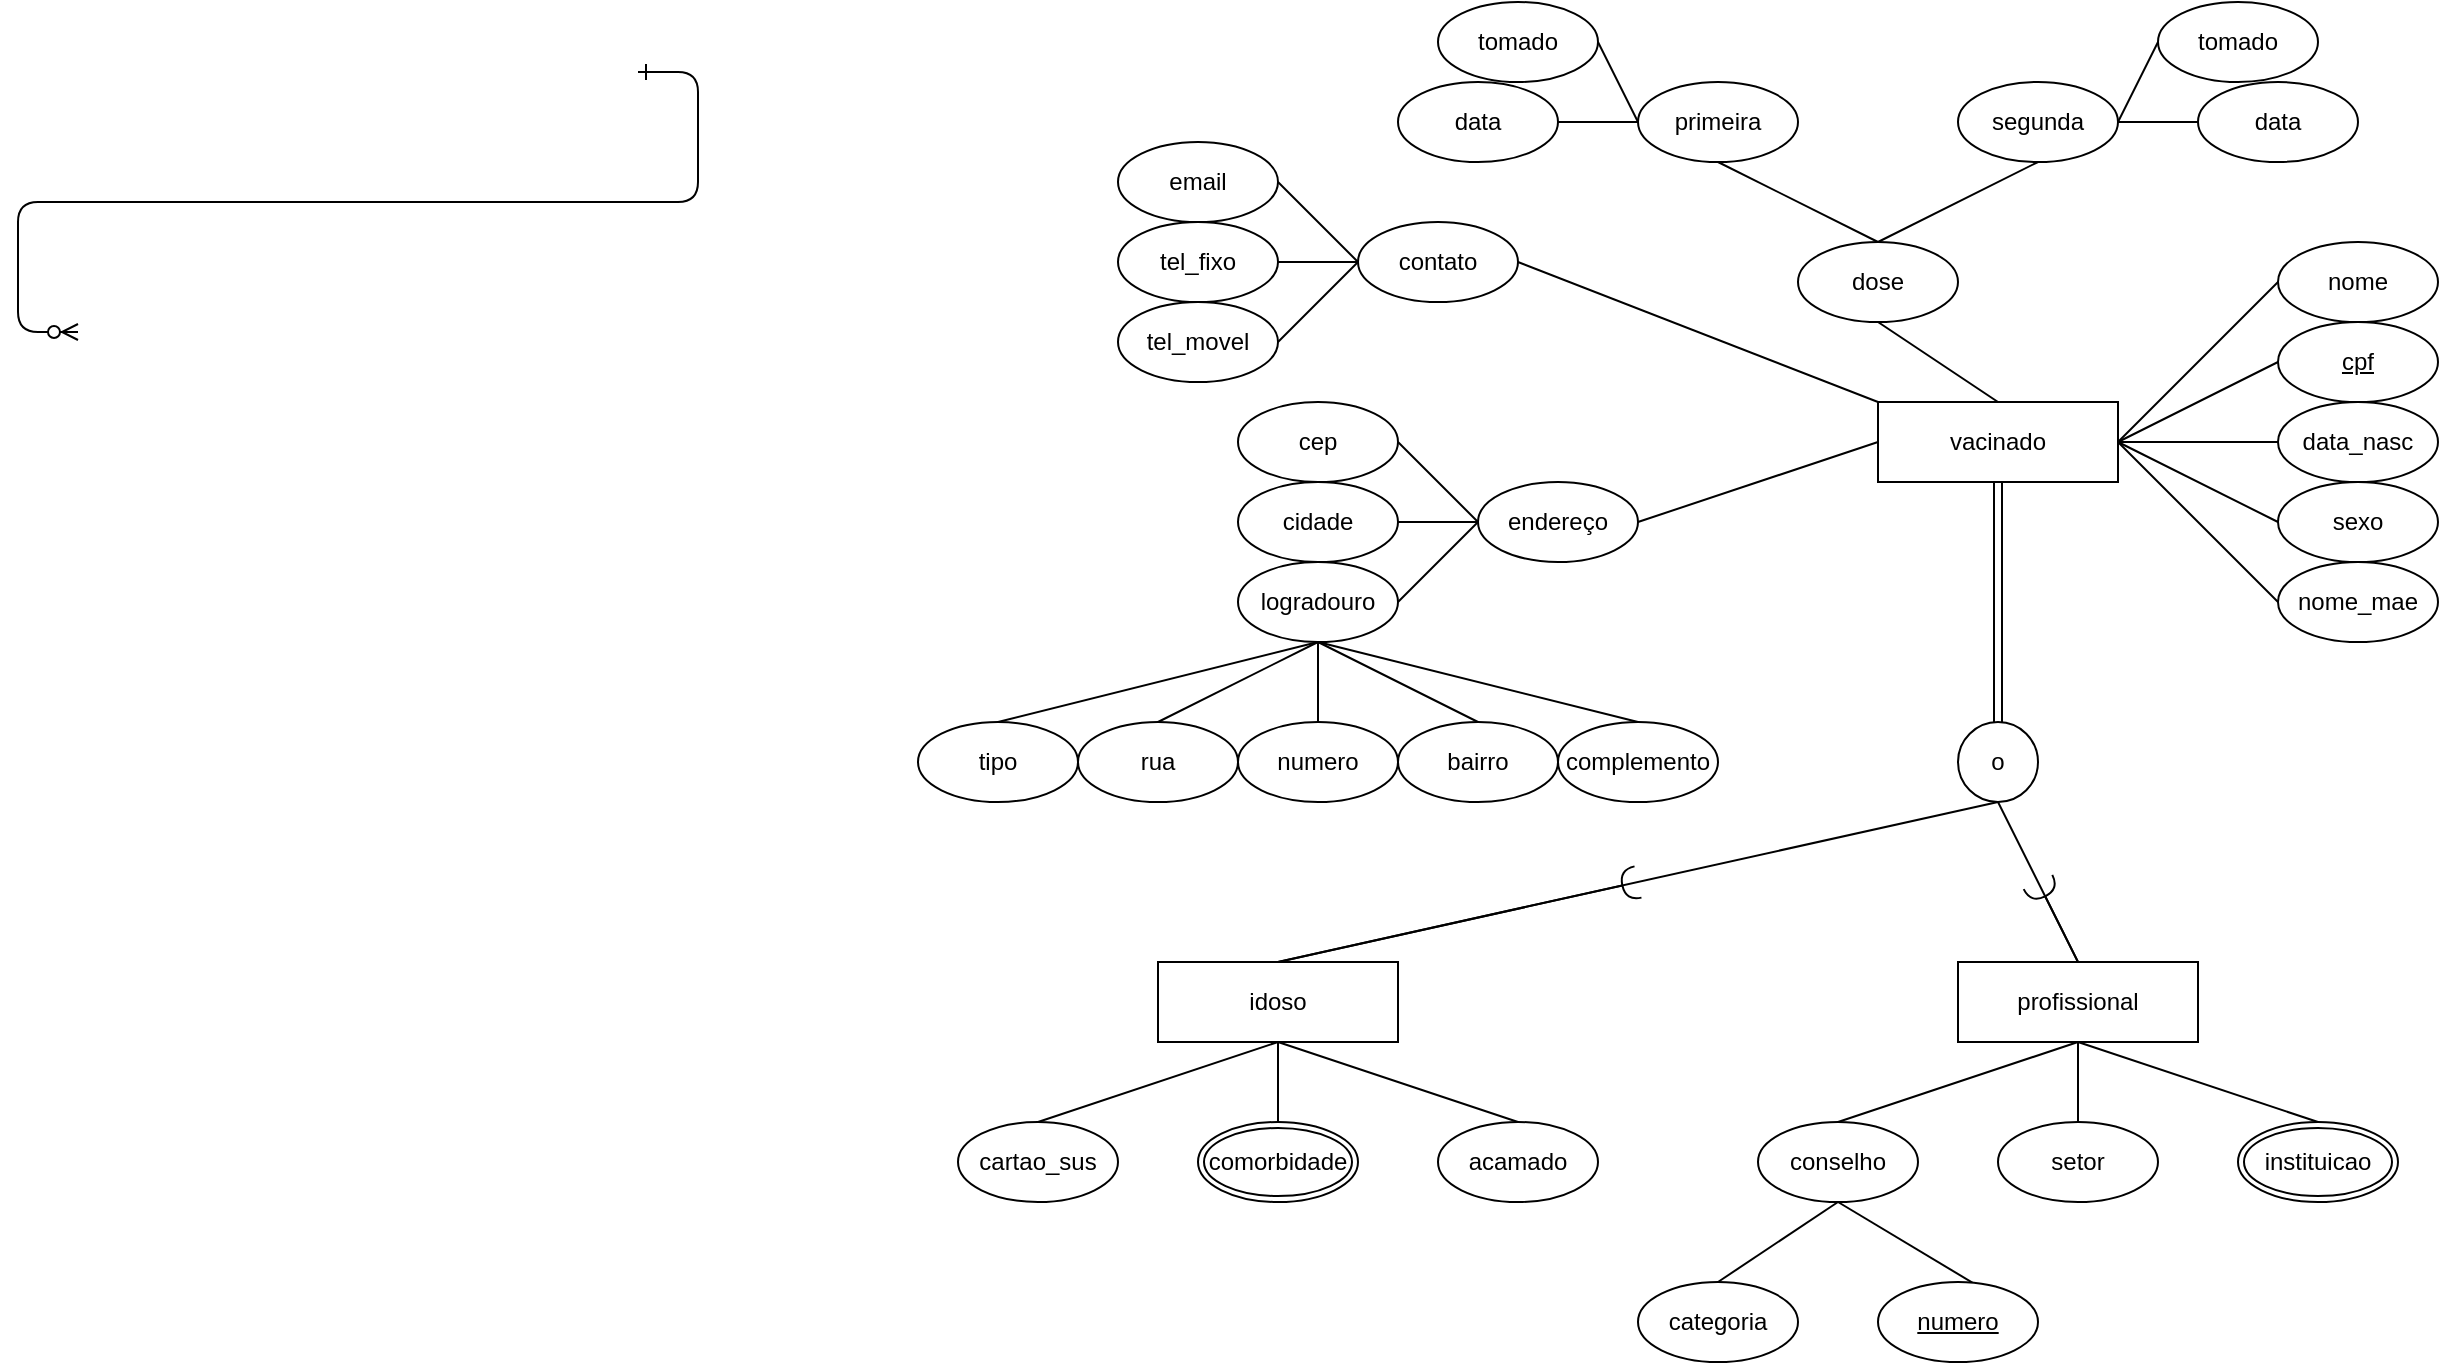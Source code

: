 <mxfile version="14.4.5" type="github">
  <diagram id="R2lEEEUBdFMjLlhIrx00" name="Page-1">
    <mxGraphModel dx="886" dy="912" grid="1" gridSize="10" guides="1" tooltips="1" connect="1" arrows="1" fold="1" page="1" pageScale="1" pageWidth="850" pageHeight="1100" math="0" shadow="0" extFonts="Permanent Marker^https://fonts.googleapis.com/css?family=Permanent+Marker">
      <root>
        <mxCell id="0" />
        <mxCell id="1" parent="0" />
        <mxCell id="C-vyLk0tnHw3VtMMgP7b-12" value="" style="edgeStyle=entityRelationEdgeStyle;endArrow=ERzeroToMany;startArrow=ERone;endFill=1;startFill=0;" parent="1" target="C-vyLk0tnHw3VtMMgP7b-17" edge="1">
          <mxGeometry width="100" height="100" relative="1" as="geometry">
            <mxPoint x="740" y="75" as="sourcePoint" />
            <mxPoint x="460" y="205" as="targetPoint" />
          </mxGeometry>
        </mxCell>
        <mxCell id="0mzesN_WcEqe4faNA7i8-20" style="edgeStyle=none;rounded=0;orthogonalLoop=1;jettySize=auto;html=1;exitX=1;exitY=0.5;exitDx=0;exitDy=0;entryX=0;entryY=0.5;entryDx=0;entryDy=0;endArrow=none;endFill=0;" edge="1" parent="1" source="0mzesN_WcEqe4faNA7i8-1" target="0mzesN_WcEqe4faNA7i8-2">
          <mxGeometry relative="1" as="geometry" />
        </mxCell>
        <mxCell id="0mzesN_WcEqe4faNA7i8-21" style="edgeStyle=none;rounded=0;orthogonalLoop=1;jettySize=auto;html=1;exitX=1;exitY=0.5;exitDx=0;exitDy=0;entryX=0;entryY=0.5;entryDx=0;entryDy=0;endArrow=none;endFill=0;" edge="1" parent="1" source="0mzesN_WcEqe4faNA7i8-1" target="0mzesN_WcEqe4faNA7i8-3">
          <mxGeometry relative="1" as="geometry" />
        </mxCell>
        <mxCell id="0mzesN_WcEqe4faNA7i8-22" style="edgeStyle=none;rounded=0;orthogonalLoop=1;jettySize=auto;html=1;exitX=1;exitY=0.5;exitDx=0;exitDy=0;entryX=0;entryY=0.5;entryDx=0;entryDy=0;endArrow=none;endFill=0;" edge="1" parent="1" source="0mzesN_WcEqe4faNA7i8-1" target="0mzesN_WcEqe4faNA7i8-4">
          <mxGeometry relative="1" as="geometry" />
        </mxCell>
        <mxCell id="0mzesN_WcEqe4faNA7i8-23" style="edgeStyle=none;rounded=0;orthogonalLoop=1;jettySize=auto;html=1;exitX=1;exitY=0.5;exitDx=0;exitDy=0;entryX=0;entryY=0.5;entryDx=0;entryDy=0;endArrow=none;endFill=0;" edge="1" parent="1" source="0mzesN_WcEqe4faNA7i8-1" target="0mzesN_WcEqe4faNA7i8-5">
          <mxGeometry relative="1" as="geometry" />
        </mxCell>
        <mxCell id="0mzesN_WcEqe4faNA7i8-24" style="edgeStyle=none;rounded=0;orthogonalLoop=1;jettySize=auto;html=1;exitX=1;exitY=0.5;exitDx=0;exitDy=0;entryX=0;entryY=0.5;entryDx=0;entryDy=0;endArrow=none;endFill=0;" edge="1" parent="1" source="0mzesN_WcEqe4faNA7i8-1" target="0mzesN_WcEqe4faNA7i8-6">
          <mxGeometry relative="1" as="geometry" />
        </mxCell>
        <mxCell id="0mzesN_WcEqe4faNA7i8-43" style="edgeStyle=none;rounded=0;orthogonalLoop=1;jettySize=auto;html=1;exitX=0;exitY=0;exitDx=0;exitDy=0;entryX=1;entryY=0.5;entryDx=0;entryDy=0;endArrow=none;endFill=0;" edge="1" parent="1" source="0mzesN_WcEqe4faNA7i8-1" target="0mzesN_WcEqe4faNA7i8-7">
          <mxGeometry relative="1" as="geometry" />
        </mxCell>
        <mxCell id="0mzesN_WcEqe4faNA7i8-44" style="edgeStyle=none;rounded=0;orthogonalLoop=1;jettySize=auto;html=1;exitX=0.5;exitY=0;exitDx=0;exitDy=0;entryX=0.5;entryY=1;entryDx=0;entryDy=0;endArrow=none;endFill=0;" edge="1" parent="1" source="0mzesN_WcEqe4faNA7i8-1" target="0mzesN_WcEqe4faNA7i8-8">
          <mxGeometry relative="1" as="geometry" />
        </mxCell>
        <mxCell id="0mzesN_WcEqe4faNA7i8-60" style="edgeStyle=none;rounded=0;orthogonalLoop=1;jettySize=auto;html=1;exitX=0;exitY=0.5;exitDx=0;exitDy=0;entryX=1;entryY=0.5;entryDx=0;entryDy=0;endArrow=none;endFill=0;" edge="1" parent="1" source="0mzesN_WcEqe4faNA7i8-1" target="0mzesN_WcEqe4faNA7i8-9">
          <mxGeometry relative="1" as="geometry" />
        </mxCell>
        <mxCell id="0mzesN_WcEqe4faNA7i8-64" style="edgeStyle=none;rounded=0;orthogonalLoop=1;jettySize=auto;html=1;exitX=0.5;exitY=1;exitDx=0;exitDy=0;entryX=0.5;entryY=0;entryDx=0;entryDy=0;shape=link;" edge="1" parent="1" source="0mzesN_WcEqe4faNA7i8-1" target="0mzesN_WcEqe4faNA7i8-63">
          <mxGeometry relative="1" as="geometry" />
        </mxCell>
        <mxCell id="0mzesN_WcEqe4faNA7i8-1" value="vacinado" style="rounded=0;whiteSpace=wrap;html=1;" vertex="1" parent="1">
          <mxGeometry x="1360" y="240" width="120" height="40" as="geometry" />
        </mxCell>
        <mxCell id="0mzesN_WcEqe4faNA7i8-2" value="nome" style="ellipse;whiteSpace=wrap;html=1;" vertex="1" parent="1">
          <mxGeometry x="1560" y="160" width="80" height="40" as="geometry" />
        </mxCell>
        <mxCell id="0mzesN_WcEqe4faNA7i8-3" value="&lt;u&gt;cpf&lt;/u&gt;" style="ellipse;whiteSpace=wrap;html=1;" vertex="1" parent="1">
          <mxGeometry x="1560" y="200" width="80" height="40" as="geometry" />
        </mxCell>
        <mxCell id="0mzesN_WcEqe4faNA7i8-4" value="&lt;div&gt;data_nasc&lt;/div&gt;" style="ellipse;whiteSpace=wrap;html=1;" vertex="1" parent="1">
          <mxGeometry x="1560" y="240" width="80" height="40" as="geometry" />
        </mxCell>
        <mxCell id="0mzesN_WcEqe4faNA7i8-5" value="sexo" style="ellipse;whiteSpace=wrap;html=1;" vertex="1" parent="1">
          <mxGeometry x="1560" y="280" width="80" height="40" as="geometry" />
        </mxCell>
        <mxCell id="0mzesN_WcEqe4faNA7i8-6" value="&lt;div&gt;nome_mae&lt;/div&gt;" style="ellipse;whiteSpace=wrap;html=1;" vertex="1" parent="1">
          <mxGeometry x="1560" y="320" width="80" height="40" as="geometry" />
        </mxCell>
        <mxCell id="0mzesN_WcEqe4faNA7i8-16" style="rounded=0;orthogonalLoop=1;jettySize=auto;html=1;exitX=0;exitY=0.5;exitDx=0;exitDy=0;entryX=1;entryY=0.5;entryDx=0;entryDy=0;endArrow=none;endFill=0;" edge="1" parent="1" source="0mzesN_WcEqe4faNA7i8-7" target="0mzesN_WcEqe4faNA7i8-10">
          <mxGeometry relative="1" as="geometry" />
        </mxCell>
        <mxCell id="0mzesN_WcEqe4faNA7i8-17" style="edgeStyle=none;rounded=0;orthogonalLoop=1;jettySize=auto;html=1;exitX=0;exitY=0.5;exitDx=0;exitDy=0;entryX=1;entryY=0.5;entryDx=0;entryDy=0;endArrow=none;endFill=0;" edge="1" parent="1" source="0mzesN_WcEqe4faNA7i8-7" target="0mzesN_WcEqe4faNA7i8-11">
          <mxGeometry relative="1" as="geometry" />
        </mxCell>
        <mxCell id="0mzesN_WcEqe4faNA7i8-18" style="edgeStyle=none;rounded=0;orthogonalLoop=1;jettySize=auto;html=1;exitX=0;exitY=0.5;exitDx=0;exitDy=0;entryX=1;entryY=0.5;entryDx=0;entryDy=0;endArrow=none;endFill=0;" edge="1" parent="1" source="0mzesN_WcEqe4faNA7i8-7" target="0mzesN_WcEqe4faNA7i8-12">
          <mxGeometry relative="1" as="geometry" />
        </mxCell>
        <mxCell id="0mzesN_WcEqe4faNA7i8-7" value="contato" style="ellipse;whiteSpace=wrap;html=1;" vertex="1" parent="1">
          <mxGeometry x="1100" y="150" width="80" height="40" as="geometry" />
        </mxCell>
        <mxCell id="0mzesN_WcEqe4faNA7i8-48" style="edgeStyle=none;rounded=0;orthogonalLoop=1;jettySize=auto;html=1;exitX=0.5;exitY=0;exitDx=0;exitDy=0;entryX=0.5;entryY=1;entryDx=0;entryDy=0;endArrow=none;endFill=0;" edge="1" parent="1" source="0mzesN_WcEqe4faNA7i8-8" target="0mzesN_WcEqe4faNA7i8-46">
          <mxGeometry relative="1" as="geometry" />
        </mxCell>
        <mxCell id="0mzesN_WcEqe4faNA7i8-49" style="edgeStyle=none;rounded=0;orthogonalLoop=1;jettySize=auto;html=1;exitX=0.5;exitY=0;exitDx=0;exitDy=0;entryX=0.5;entryY=1;entryDx=0;entryDy=0;endArrow=none;endFill=0;" edge="1" parent="1" source="0mzesN_WcEqe4faNA7i8-8" target="0mzesN_WcEqe4faNA7i8-47">
          <mxGeometry relative="1" as="geometry" />
        </mxCell>
        <mxCell id="0mzesN_WcEqe4faNA7i8-8" value="dose" style="ellipse;whiteSpace=wrap;html=1;" vertex="1" parent="1">
          <mxGeometry x="1320" y="160" width="80" height="40" as="geometry" />
        </mxCell>
        <mxCell id="0mzesN_WcEqe4faNA7i8-40" style="edgeStyle=none;rounded=0;orthogonalLoop=1;jettySize=auto;html=1;entryX=1;entryY=0.5;entryDx=0;entryDy=0;exitX=0;exitY=0.5;exitDx=0;exitDy=0;endArrow=none;endFill=0;" edge="1" parent="1" source="0mzesN_WcEqe4faNA7i8-9" target="0mzesN_WcEqe4faNA7i8-26">
          <mxGeometry relative="1" as="geometry">
            <mxPoint x="1140" y="300" as="sourcePoint" />
          </mxGeometry>
        </mxCell>
        <mxCell id="0mzesN_WcEqe4faNA7i8-41" style="edgeStyle=none;rounded=0;orthogonalLoop=1;jettySize=auto;html=1;exitX=0;exitY=0.5;exitDx=0;exitDy=0;entryX=1;entryY=0.5;entryDx=0;entryDy=0;endArrow=none;endFill=0;" edge="1" parent="1" source="0mzesN_WcEqe4faNA7i8-9" target="0mzesN_WcEqe4faNA7i8-27">
          <mxGeometry relative="1" as="geometry" />
        </mxCell>
        <mxCell id="0mzesN_WcEqe4faNA7i8-42" style="edgeStyle=none;rounded=0;orthogonalLoop=1;jettySize=auto;html=1;exitX=0;exitY=0.5;exitDx=0;exitDy=0;entryX=1;entryY=0.5;entryDx=0;entryDy=0;endArrow=none;endFill=0;" edge="1" parent="1" source="0mzesN_WcEqe4faNA7i8-9" target="0mzesN_WcEqe4faNA7i8-29">
          <mxGeometry relative="1" as="geometry" />
        </mxCell>
        <mxCell id="0mzesN_WcEqe4faNA7i8-9" value="endereço" style="ellipse;whiteSpace=wrap;html=1;" vertex="1" parent="1">
          <mxGeometry x="1160" y="280" width="80" height="40" as="geometry" />
        </mxCell>
        <mxCell id="0mzesN_WcEqe4faNA7i8-10" value="tel_fixo" style="ellipse;whiteSpace=wrap;html=1;" vertex="1" parent="1">
          <mxGeometry x="980" y="150" width="80" height="40" as="geometry" />
        </mxCell>
        <mxCell id="0mzesN_WcEqe4faNA7i8-11" value="email" style="ellipse;whiteSpace=wrap;html=1;" vertex="1" parent="1">
          <mxGeometry x="980" y="110" width="80" height="40" as="geometry" />
        </mxCell>
        <mxCell id="0mzesN_WcEqe4faNA7i8-12" value="tel_movel" style="ellipse;whiteSpace=wrap;html=1;" vertex="1" parent="1">
          <mxGeometry x="980" y="190" width="80" height="40" as="geometry" />
        </mxCell>
        <mxCell id="0mzesN_WcEqe4faNA7i8-26" value="cep" style="ellipse;whiteSpace=wrap;html=1;" vertex="1" parent="1">
          <mxGeometry x="1040" y="240" width="80" height="40" as="geometry" />
        </mxCell>
        <mxCell id="0mzesN_WcEqe4faNA7i8-27" value="cidade" style="ellipse;whiteSpace=wrap;html=1;" vertex="1" parent="1">
          <mxGeometry x="1040" y="280" width="80" height="40" as="geometry" />
        </mxCell>
        <mxCell id="0mzesN_WcEqe4faNA7i8-35" style="edgeStyle=none;rounded=0;orthogonalLoop=1;jettySize=auto;html=1;exitX=0.5;exitY=1;exitDx=0;exitDy=0;entryX=0.5;entryY=0;entryDx=0;entryDy=0;endArrow=none;endFill=0;" edge="1" parent="1" source="0mzesN_WcEqe4faNA7i8-29" target="0mzesN_WcEqe4faNA7i8-32">
          <mxGeometry relative="1" as="geometry" />
        </mxCell>
        <mxCell id="0mzesN_WcEqe4faNA7i8-36" style="edgeStyle=none;rounded=0;orthogonalLoop=1;jettySize=auto;html=1;exitX=0.5;exitY=1;exitDx=0;exitDy=0;entryX=0.5;entryY=0;entryDx=0;entryDy=0;endArrow=none;endFill=0;" edge="1" parent="1" source="0mzesN_WcEqe4faNA7i8-29" target="0mzesN_WcEqe4faNA7i8-30">
          <mxGeometry relative="1" as="geometry" />
        </mxCell>
        <mxCell id="0mzesN_WcEqe4faNA7i8-37" style="edgeStyle=none;rounded=0;orthogonalLoop=1;jettySize=auto;html=1;exitX=0.5;exitY=1;exitDx=0;exitDy=0;entryX=0.5;entryY=0;entryDx=0;entryDy=0;endArrow=none;endFill=0;" edge="1" parent="1" source="0mzesN_WcEqe4faNA7i8-29" target="0mzesN_WcEqe4faNA7i8-33">
          <mxGeometry relative="1" as="geometry" />
        </mxCell>
        <mxCell id="0mzesN_WcEqe4faNA7i8-38" style="edgeStyle=none;rounded=0;orthogonalLoop=1;jettySize=auto;html=1;exitX=0.5;exitY=1;exitDx=0;exitDy=0;entryX=0.5;entryY=0;entryDx=0;entryDy=0;endArrow=none;endFill=0;" edge="1" parent="1" source="0mzesN_WcEqe4faNA7i8-29" target="0mzesN_WcEqe4faNA7i8-31">
          <mxGeometry relative="1" as="geometry" />
        </mxCell>
        <mxCell id="0mzesN_WcEqe4faNA7i8-39" style="edgeStyle=none;rounded=0;orthogonalLoop=1;jettySize=auto;html=1;exitX=0.5;exitY=1;exitDx=0;exitDy=0;entryX=0.5;entryY=0;entryDx=0;entryDy=0;endArrow=none;endFill=0;" edge="1" parent="1" source="0mzesN_WcEqe4faNA7i8-29" target="0mzesN_WcEqe4faNA7i8-34">
          <mxGeometry relative="1" as="geometry" />
        </mxCell>
        <mxCell id="0mzesN_WcEqe4faNA7i8-29" value="logradouro" style="ellipse;whiteSpace=wrap;html=1;" vertex="1" parent="1">
          <mxGeometry x="1040" y="320" width="80" height="40" as="geometry" />
        </mxCell>
        <mxCell id="0mzesN_WcEqe4faNA7i8-30" value="rua" style="ellipse;whiteSpace=wrap;html=1;" vertex="1" parent="1">
          <mxGeometry x="960" y="400" width="80" height="40" as="geometry" />
        </mxCell>
        <mxCell id="0mzesN_WcEqe4faNA7i8-31" value="bairro" style="ellipse;whiteSpace=wrap;html=1;" vertex="1" parent="1">
          <mxGeometry x="1120" y="400" width="80" height="40" as="geometry" />
        </mxCell>
        <mxCell id="0mzesN_WcEqe4faNA7i8-32" value="tipo" style="ellipse;whiteSpace=wrap;html=1;" vertex="1" parent="1">
          <mxGeometry x="880" y="400" width="80" height="40" as="geometry" />
        </mxCell>
        <mxCell id="0mzesN_WcEqe4faNA7i8-33" value="numero" style="ellipse;whiteSpace=wrap;html=1;" vertex="1" parent="1">
          <mxGeometry x="1040" y="400" width="80" height="40" as="geometry" />
        </mxCell>
        <mxCell id="0mzesN_WcEqe4faNA7i8-34" value="complemento" style="ellipse;whiteSpace=wrap;html=1;" vertex="1" parent="1">
          <mxGeometry x="1200" y="400" width="80" height="40" as="geometry" />
        </mxCell>
        <mxCell id="0mzesN_WcEqe4faNA7i8-54" style="edgeStyle=none;rounded=0;orthogonalLoop=1;jettySize=auto;html=1;exitX=0;exitY=0.5;exitDx=0;exitDy=0;entryX=1;entryY=0.5;entryDx=0;entryDy=0;endArrow=none;endFill=0;" edge="1" parent="1" source="0mzesN_WcEqe4faNA7i8-46" target="0mzesN_WcEqe4faNA7i8-50">
          <mxGeometry relative="1" as="geometry" />
        </mxCell>
        <mxCell id="0mzesN_WcEqe4faNA7i8-57" style="edgeStyle=none;rounded=0;orthogonalLoop=1;jettySize=auto;html=1;exitX=0;exitY=0.5;exitDx=0;exitDy=0;entryX=1;entryY=0.5;entryDx=0;entryDy=0;endArrow=none;endFill=0;" edge="1" parent="1" source="0mzesN_WcEqe4faNA7i8-46" target="0mzesN_WcEqe4faNA7i8-51">
          <mxGeometry relative="1" as="geometry" />
        </mxCell>
        <mxCell id="0mzesN_WcEqe4faNA7i8-46" value="primeira" style="ellipse;whiteSpace=wrap;html=1;" vertex="1" parent="1">
          <mxGeometry x="1240" y="80" width="80" height="40" as="geometry" />
        </mxCell>
        <mxCell id="0mzesN_WcEqe4faNA7i8-58" style="edgeStyle=none;rounded=0;orthogonalLoop=1;jettySize=auto;html=1;exitX=1;exitY=0.5;exitDx=0;exitDy=0;entryX=0;entryY=0.5;entryDx=0;entryDy=0;endArrow=none;endFill=0;" edge="1" parent="1" source="0mzesN_WcEqe4faNA7i8-47" target="0mzesN_WcEqe4faNA7i8-52">
          <mxGeometry relative="1" as="geometry" />
        </mxCell>
        <mxCell id="0mzesN_WcEqe4faNA7i8-59" style="edgeStyle=none;rounded=0;orthogonalLoop=1;jettySize=auto;html=1;exitX=1;exitY=0.5;exitDx=0;exitDy=0;entryX=0;entryY=0.5;entryDx=0;entryDy=0;endArrow=none;endFill=0;" edge="1" parent="1" source="0mzesN_WcEqe4faNA7i8-47" target="0mzesN_WcEqe4faNA7i8-53">
          <mxGeometry relative="1" as="geometry" />
        </mxCell>
        <mxCell id="0mzesN_WcEqe4faNA7i8-47" value="segunda" style="ellipse;whiteSpace=wrap;html=1;" vertex="1" parent="1">
          <mxGeometry x="1400" y="80" width="80" height="40" as="geometry" />
        </mxCell>
        <mxCell id="0mzesN_WcEqe4faNA7i8-50" value="data" style="ellipse;whiteSpace=wrap;html=1;" vertex="1" parent="1">
          <mxGeometry x="1120" y="80" width="80" height="40" as="geometry" />
        </mxCell>
        <mxCell id="0mzesN_WcEqe4faNA7i8-51" value="tomado" style="ellipse;whiteSpace=wrap;html=1;" vertex="1" parent="1">
          <mxGeometry x="1140" y="40" width="80" height="40" as="geometry" />
        </mxCell>
        <mxCell id="0mzesN_WcEqe4faNA7i8-52" value="tomado" style="ellipse;whiteSpace=wrap;html=1;" vertex="1" parent="1">
          <mxGeometry x="1500" y="40" width="80" height="40" as="geometry" />
        </mxCell>
        <mxCell id="0mzesN_WcEqe4faNA7i8-53" value="data" style="ellipse;whiteSpace=wrap;html=1;" vertex="1" parent="1">
          <mxGeometry x="1520" y="80" width="80" height="40" as="geometry" />
        </mxCell>
        <mxCell id="0mzesN_WcEqe4faNA7i8-73" style="edgeStyle=none;rounded=0;orthogonalLoop=1;jettySize=auto;html=1;exitX=0.5;exitY=1;exitDx=0;exitDy=0;startArrow=none;startFill=0;endArrow=none;endFill=0;entryX=0.5;entryY=0;entryDx=0;entryDy=0;" edge="1" parent="1" source="0mzesN_WcEqe4faNA7i8-63" target="0mzesN_WcEqe4faNA7i8-65">
          <mxGeometry relative="1" as="geometry">
            <mxPoint x="1540" y="520" as="targetPoint" />
          </mxGeometry>
        </mxCell>
        <mxCell id="0mzesN_WcEqe4faNA7i8-74" style="edgeStyle=none;rounded=0;orthogonalLoop=1;jettySize=auto;html=1;exitX=0.5;exitY=1;exitDx=0;exitDy=0;entryX=0.5;entryY=0;entryDx=0;entryDy=0;startArrow=none;startFill=0;endArrow=none;endFill=0;" edge="1" parent="1" source="0mzesN_WcEqe4faNA7i8-63" target="0mzesN_WcEqe4faNA7i8-66">
          <mxGeometry relative="1" as="geometry" />
        </mxCell>
        <mxCell id="0mzesN_WcEqe4faNA7i8-63" value="o" style="ellipse;whiteSpace=wrap;html=1;aspect=fixed;" vertex="1" parent="1">
          <mxGeometry x="1400" y="400" width="40" height="40" as="geometry" />
        </mxCell>
        <mxCell id="0mzesN_WcEqe4faNA7i8-77" style="edgeStyle=none;rounded=0;orthogonalLoop=1;jettySize=auto;html=1;exitX=0.5;exitY=0;exitDx=0;exitDy=0;startArrow=none;startFill=0;endArrow=halfCircle;endFill=0;" edge="1" parent="1" source="0mzesN_WcEqe4faNA7i8-65">
          <mxGeometry relative="1" as="geometry">
            <mxPoint x="1440" y="480" as="targetPoint" />
          </mxGeometry>
        </mxCell>
        <mxCell id="0mzesN_WcEqe4faNA7i8-87" style="edgeStyle=none;rounded=0;orthogonalLoop=1;jettySize=auto;html=1;exitX=0.5;exitY=1;exitDx=0;exitDy=0;entryX=0.5;entryY=0;entryDx=0;entryDy=0;startArrow=none;startFill=0;endArrow=none;endFill=0;" edge="1" parent="1" source="0mzesN_WcEqe4faNA7i8-65" target="0mzesN_WcEqe4faNA7i8-80">
          <mxGeometry relative="1" as="geometry" />
        </mxCell>
        <mxCell id="0mzesN_WcEqe4faNA7i8-88" style="edgeStyle=none;rounded=0;orthogonalLoop=1;jettySize=auto;html=1;exitX=0.5;exitY=1;exitDx=0;exitDy=0;entryX=0.5;entryY=0;entryDx=0;entryDy=0;startArrow=none;startFill=0;endArrow=none;endFill=0;" edge="1" parent="1" source="0mzesN_WcEqe4faNA7i8-65" target="0mzesN_WcEqe4faNA7i8-83">
          <mxGeometry relative="1" as="geometry" />
        </mxCell>
        <mxCell id="0mzesN_WcEqe4faNA7i8-103" style="edgeStyle=none;rounded=0;orthogonalLoop=1;jettySize=auto;html=1;exitX=0.5;exitY=1;exitDx=0;exitDy=0;entryX=0.5;entryY=0;entryDx=0;entryDy=0;startArrow=none;startFill=0;endArrow=none;endFill=0;" edge="1" parent="1" source="0mzesN_WcEqe4faNA7i8-65" target="0mzesN_WcEqe4faNA7i8-90">
          <mxGeometry relative="1" as="geometry" />
        </mxCell>
        <mxCell id="0mzesN_WcEqe4faNA7i8-65" value="profissional" style="rounded=0;whiteSpace=wrap;html=1;" vertex="1" parent="1">
          <mxGeometry x="1400" y="520" width="120" height="40" as="geometry" />
        </mxCell>
        <mxCell id="0mzesN_WcEqe4faNA7i8-78" style="edgeStyle=none;rounded=0;orthogonalLoop=1;jettySize=auto;html=1;exitX=0.5;exitY=0;exitDx=0;exitDy=0;startArrow=none;startFill=0;endArrow=halfCircle;endFill=0;" edge="1" parent="1" source="0mzesN_WcEqe4faNA7i8-66">
          <mxGeometry relative="1" as="geometry">
            <mxPoint x="1240" y="480" as="targetPoint" />
          </mxGeometry>
        </mxCell>
        <mxCell id="0mzesN_WcEqe4faNA7i8-99" style="edgeStyle=none;rounded=0;orthogonalLoop=1;jettySize=auto;html=1;exitX=0.5;exitY=1;exitDx=0;exitDy=0;entryX=0.5;entryY=0;entryDx=0;entryDy=0;startArrow=none;startFill=0;endArrow=none;endFill=0;" edge="1" parent="1" source="0mzesN_WcEqe4faNA7i8-66" target="0mzesN_WcEqe4faNA7i8-95">
          <mxGeometry relative="1" as="geometry" />
        </mxCell>
        <mxCell id="0mzesN_WcEqe4faNA7i8-100" style="edgeStyle=none;rounded=0;orthogonalLoop=1;jettySize=auto;html=1;exitX=0.5;exitY=1;exitDx=0;exitDy=0;entryX=0.5;entryY=0;entryDx=0;entryDy=0;startArrow=none;startFill=0;endArrow=none;endFill=0;" edge="1" parent="1" source="0mzesN_WcEqe4faNA7i8-66" target="0mzesN_WcEqe4faNA7i8-98">
          <mxGeometry relative="1" as="geometry" />
        </mxCell>
        <mxCell id="0mzesN_WcEqe4faNA7i8-101" style="edgeStyle=none;rounded=0;orthogonalLoop=1;jettySize=auto;html=1;exitX=0.5;exitY=1;exitDx=0;exitDy=0;entryX=0.5;entryY=0;entryDx=0;entryDy=0;startArrow=none;startFill=0;endArrow=none;endFill=0;" edge="1" parent="1" source="0mzesN_WcEqe4faNA7i8-66" target="0mzesN_WcEqe4faNA7i8-97">
          <mxGeometry relative="1" as="geometry" />
        </mxCell>
        <mxCell id="0mzesN_WcEqe4faNA7i8-66" value="idoso" style="rounded=0;whiteSpace=wrap;html=1;" vertex="1" parent="1">
          <mxGeometry x="1000" y="520" width="120" height="40" as="geometry" />
        </mxCell>
        <mxCell id="0mzesN_WcEqe4faNA7i8-86" style="edgeStyle=none;rounded=0;orthogonalLoop=1;jettySize=auto;html=1;exitX=0.5;exitY=1;exitDx=0;exitDy=0;entryX=0;entryY=0.5;entryDx=0;entryDy=0;startArrow=none;startFill=0;endArrow=none;endFill=0;" edge="1" parent="1" source="0mzesN_WcEqe4faNA7i8-80" target="0mzesN_WcEqe4faNA7i8-82">
          <mxGeometry relative="1" as="geometry" />
        </mxCell>
        <mxCell id="0mzesN_WcEqe4faNA7i8-102" style="edgeStyle=none;rounded=0;orthogonalLoop=1;jettySize=auto;html=1;exitX=0.5;exitY=1;exitDx=0;exitDy=0;entryX=0.5;entryY=0;entryDx=0;entryDy=0;startArrow=none;startFill=0;endArrow=none;endFill=0;" edge="1" parent="1" source="0mzesN_WcEqe4faNA7i8-80" target="0mzesN_WcEqe4faNA7i8-81">
          <mxGeometry relative="1" as="geometry" />
        </mxCell>
        <mxCell id="0mzesN_WcEqe4faNA7i8-80" value="conselho" style="ellipse;whiteSpace=wrap;html=1;" vertex="1" parent="1">
          <mxGeometry x="1300" y="600" width="80" height="40" as="geometry" />
        </mxCell>
        <mxCell id="0mzesN_WcEqe4faNA7i8-81" value="categoria" style="ellipse;whiteSpace=wrap;html=1;" vertex="1" parent="1">
          <mxGeometry x="1240" y="680" width="80" height="40" as="geometry" />
        </mxCell>
        <mxCell id="0mzesN_WcEqe4faNA7i8-82" value="&lt;u&gt;numero&lt;/u&gt;" style="ellipse;whiteSpace=wrap;html=1;direction=west;" vertex="1" parent="1">
          <mxGeometry x="1360" y="680" width="80" height="40" as="geometry" />
        </mxCell>
        <mxCell id="0mzesN_WcEqe4faNA7i8-83" value="setor" style="ellipse;whiteSpace=wrap;html=1;" vertex="1" parent="1">
          <mxGeometry x="1420" y="600" width="80" height="40" as="geometry" />
        </mxCell>
        <mxCell id="0mzesN_WcEqe4faNA7i8-90" value="instituicao" style="ellipse;shape=doubleEllipse;margin=3;whiteSpace=wrap;html=1;align=center;" vertex="1" parent="1">
          <mxGeometry x="1540" y="600" width="80" height="40" as="geometry" />
        </mxCell>
        <mxCell id="0mzesN_WcEqe4faNA7i8-95" value="cartao_sus" style="ellipse;whiteSpace=wrap;html=1;" vertex="1" parent="1">
          <mxGeometry x="900" y="600" width="80" height="40" as="geometry" />
        </mxCell>
        <mxCell id="0mzesN_WcEqe4faNA7i8-97" value="acamado" style="ellipse;whiteSpace=wrap;html=1;" vertex="1" parent="1">
          <mxGeometry x="1140" y="600" width="80" height="40" as="geometry" />
        </mxCell>
        <mxCell id="0mzesN_WcEqe4faNA7i8-98" value="comorbidade" style="ellipse;shape=doubleEllipse;margin=3;whiteSpace=wrap;html=1;align=center;" vertex="1" parent="1">
          <mxGeometry x="1020" y="600" width="80" height="40" as="geometry" />
        </mxCell>
      </root>
    </mxGraphModel>
  </diagram>
</mxfile>
